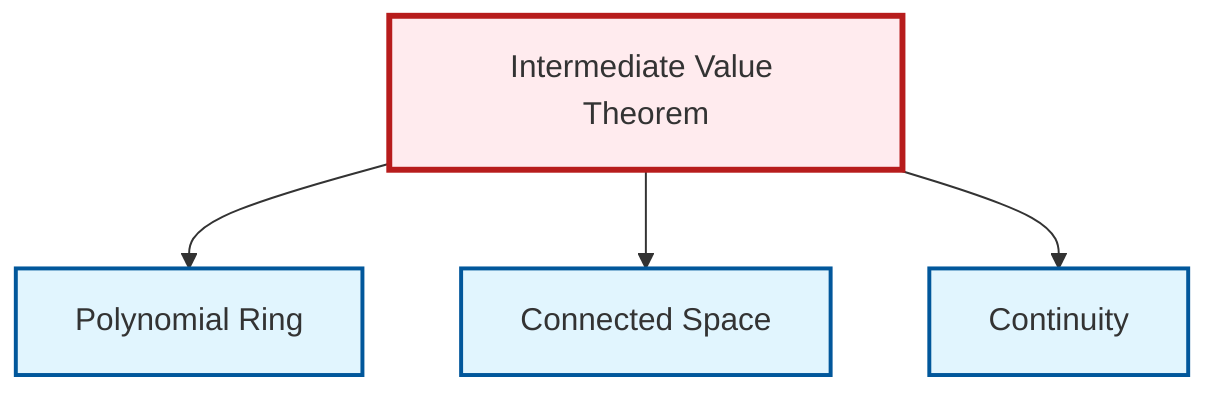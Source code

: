 graph TD
    classDef definition fill:#e1f5fe,stroke:#01579b,stroke-width:2px
    classDef theorem fill:#f3e5f5,stroke:#4a148c,stroke-width:2px
    classDef axiom fill:#fff3e0,stroke:#e65100,stroke-width:2px
    classDef example fill:#e8f5e9,stroke:#1b5e20,stroke-width:2px
    classDef current fill:#ffebee,stroke:#b71c1c,stroke-width:3px
    def-polynomial-ring["Polynomial Ring"]:::definition
    def-continuity["Continuity"]:::definition
    def-connected["Connected Space"]:::definition
    thm-intermediate-value["Intermediate Value Theorem"]:::theorem
    thm-intermediate-value --> def-polynomial-ring
    thm-intermediate-value --> def-connected
    thm-intermediate-value --> def-continuity
    class thm-intermediate-value current